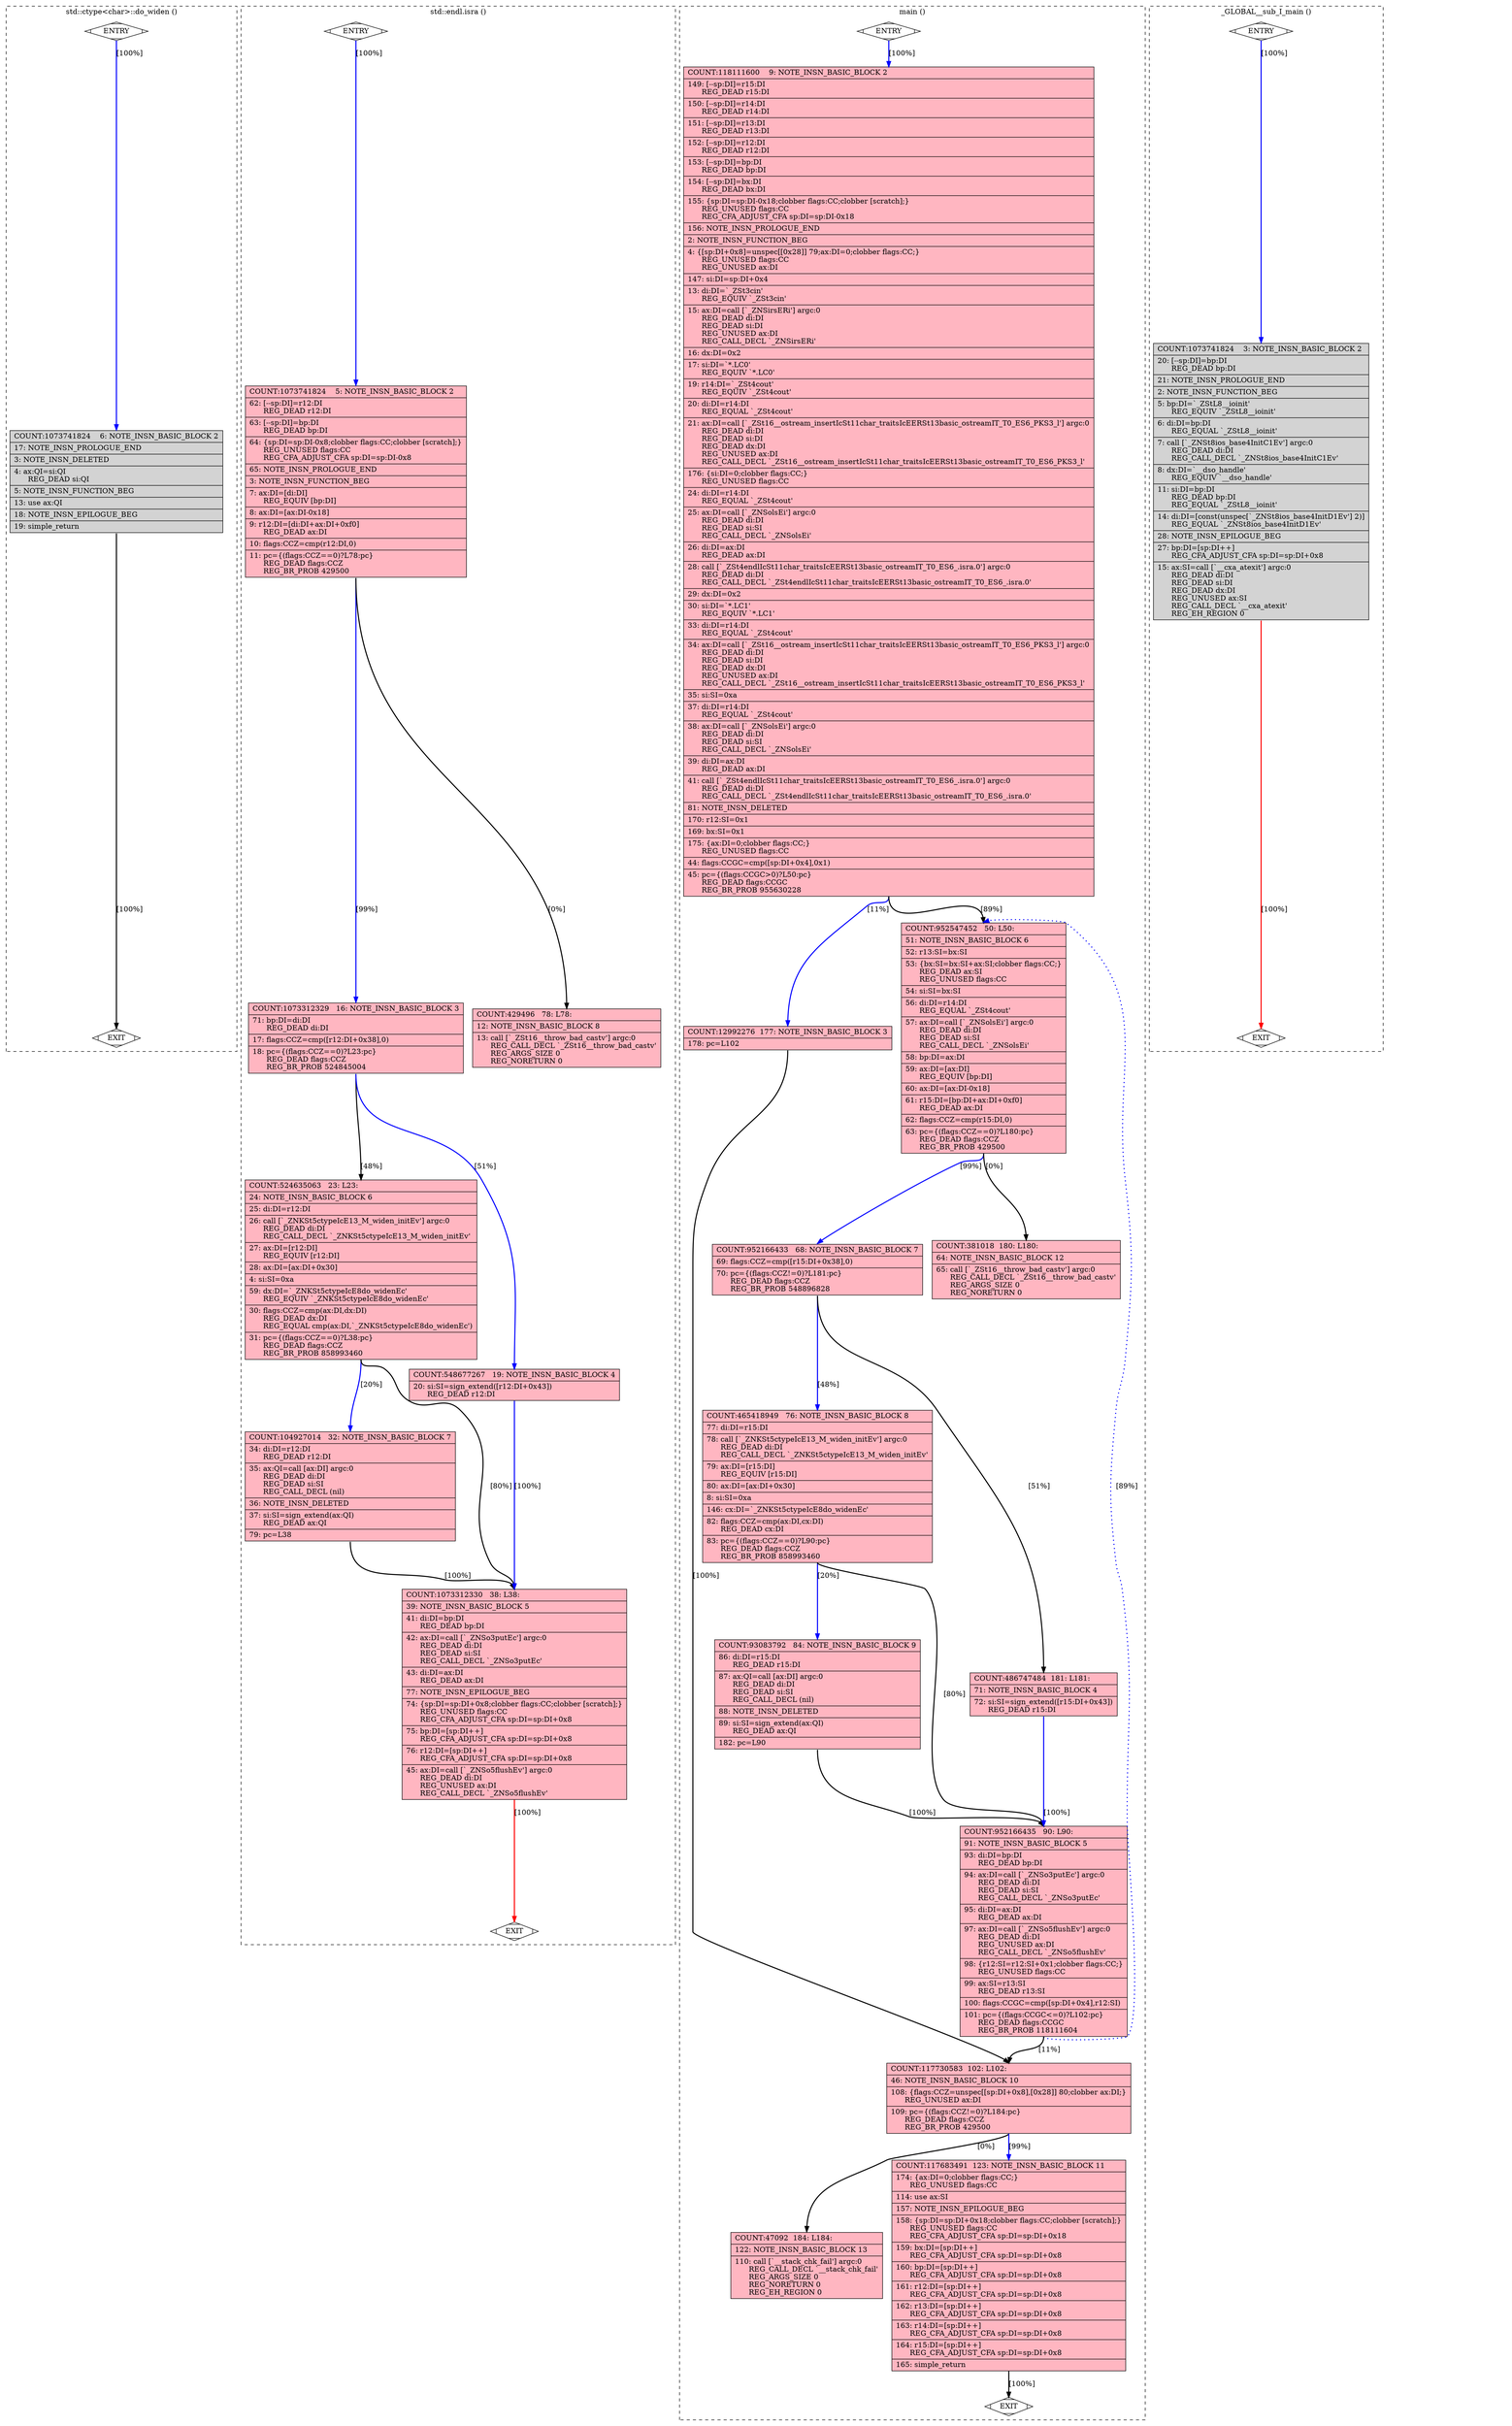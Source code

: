 digraph "a-fib.cpp.313r.bbro" {
overlap=false;
subgraph "cluster_std::ctype<char>::do_widen" {
	style="dashed";
	color="black";
	label="std::ctype<char>::do_widen ()";
	fn_1565_basic_block_0 [shape=Mdiamond,style=filled,fillcolor=white,label="ENTRY"];

	fn_1565_basic_block_2 [shape=record,style=filled,fillcolor=lightgrey,label="{COUNT:1073741824\ \ \ \ 6:\ NOTE_INSN_BASIC_BLOCK\ 2\l\
|\ \ \ 17:\ NOTE_INSN_PROLOGUE_END\l\
|\ \ \ \ 3:\ NOTE_INSN_DELETED\l\
|\ \ \ \ 4:\ ax:QI=si:QI\l\
\ \ \ \ \ \ REG_DEAD\ si:QI\l\
|\ \ \ \ 5:\ NOTE_INSN_FUNCTION_BEG\l\
|\ \ \ 13:\ use\ ax:QI\l\
|\ \ \ 18:\ NOTE_INSN_EPILOGUE_BEG\l\
|\ \ \ 19:\ simple_return\l\
}"];

	fn_1565_basic_block_1 [shape=Mdiamond,style=filled,fillcolor=white,label="EXIT"];

	fn_1565_basic_block_0:s -> fn_1565_basic_block_2:n [style="solid,bold",color=blue,weight=100,constraint=true,label="[100%]"];
	fn_1565_basic_block_2:s -> fn_1565_basic_block_1:n [style="solid,bold",color=black,weight=10,constraint=true,label="[100%]"];
	fn_1565_basic_block_0:s -> fn_1565_basic_block_1:n [style="invis",constraint=true];
}
subgraph "cluster_std::endl.isra" {
	style="dashed";
	color="black";
	label="std::endl.isra ()";
	fn_2306_basic_block_0 [shape=Mdiamond,style=filled,fillcolor=white,label="ENTRY"];

	fn_2306_basic_block_2 [shape=record,style=filled,fillcolor=lightpink,label="{COUNT:1073741824\ \ \ \ 5:\ NOTE_INSN_BASIC_BLOCK\ 2\l\
|\ \ \ 62:\ [--sp:DI]=r12:DI\l\
\ \ \ \ \ \ REG_DEAD\ r12:DI\l\
|\ \ \ 63:\ [--sp:DI]=bp:DI\l\
\ \ \ \ \ \ REG_DEAD\ bp:DI\l\
|\ \ \ 64:\ \{sp:DI=sp:DI-0x8;clobber\ flags:CC;clobber\ [scratch];\}\l\
\ \ \ \ \ \ REG_UNUSED\ flags:CC\l\
\ \ \ \ \ \ REG_CFA_ADJUST_CFA\ sp:DI=sp:DI-0x8\l\
|\ \ \ 65:\ NOTE_INSN_PROLOGUE_END\l\
|\ \ \ \ 3:\ NOTE_INSN_FUNCTION_BEG\l\
|\ \ \ \ 7:\ ax:DI=[di:DI]\l\
\ \ \ \ \ \ REG_EQUIV\ [bp:DI]\l\
|\ \ \ \ 8:\ ax:DI=[ax:DI-0x18]\l\
|\ \ \ \ 9:\ r12:DI=[di:DI+ax:DI+0xf0]\l\
\ \ \ \ \ \ REG_DEAD\ ax:DI\l\
|\ \ \ 10:\ flags:CCZ=cmp(r12:DI,0)\l\
|\ \ \ 11:\ pc=\{(flags:CCZ==0)?L78:pc\}\l\
\ \ \ \ \ \ REG_DEAD\ flags:CCZ\l\
\ \ \ \ \ \ REG_BR_PROB\ 429500\l\
}"];

	fn_2306_basic_block_3 [shape=record,style=filled,fillcolor=lightpink,label="{COUNT:1073312329\ \ \ 16:\ NOTE_INSN_BASIC_BLOCK\ 3\l\
|\ \ \ 71:\ bp:DI=di:DI\l\
\ \ \ \ \ \ REG_DEAD\ di:DI\l\
|\ \ \ 17:\ flags:CCZ=cmp([r12:DI+0x38],0)\l\
|\ \ \ 18:\ pc=\{(flags:CCZ==0)?L23:pc\}\l\
\ \ \ \ \ \ REG_DEAD\ flags:CCZ\l\
\ \ \ \ \ \ REG_BR_PROB\ 524845004\l\
}"];

	fn_2306_basic_block_6 [shape=record,style=filled,fillcolor=lightpink,label="{COUNT:524635063\ \ \ 23:\ L23:\l\
|\ \ \ 24:\ NOTE_INSN_BASIC_BLOCK\ 6\l\
|\ \ \ 25:\ di:DI=r12:DI\l\
|\ \ \ 26:\ call\ [`_ZNKSt5ctypeIcE13_M_widen_initEv']\ argc:0\l\
\ \ \ \ \ \ REG_DEAD\ di:DI\l\
\ \ \ \ \ \ REG_CALL_DECL\ `_ZNKSt5ctypeIcE13_M_widen_initEv'\l\
|\ \ \ 27:\ ax:DI=[r12:DI]\l\
\ \ \ \ \ \ REG_EQUIV\ [r12:DI]\l\
|\ \ \ 28:\ ax:DI=[ax:DI+0x30]\l\
|\ \ \ \ 4:\ si:SI=0xa\l\
|\ \ \ 59:\ dx:DI=`_ZNKSt5ctypeIcE8do_widenEc'\l\
\ \ \ \ \ \ REG_EQUIV\ `_ZNKSt5ctypeIcE8do_widenEc'\l\
|\ \ \ 30:\ flags:CCZ=cmp(ax:DI,dx:DI)\l\
\ \ \ \ \ \ REG_DEAD\ dx:DI\l\
\ \ \ \ \ \ REG_EQUAL\ cmp(ax:DI,`_ZNKSt5ctypeIcE8do_widenEc')\l\
|\ \ \ 31:\ pc=\{(flags:CCZ==0)?L38:pc\}\l\
\ \ \ \ \ \ REG_DEAD\ flags:CCZ\l\
\ \ \ \ \ \ REG_BR_PROB\ 858993460\l\
}"];

	fn_2306_basic_block_7 [shape=record,style=filled,fillcolor=lightpink,label="{COUNT:104927014\ \ \ 32:\ NOTE_INSN_BASIC_BLOCK\ 7\l\
|\ \ \ 34:\ di:DI=r12:DI\l\
\ \ \ \ \ \ REG_DEAD\ r12:DI\l\
|\ \ \ 35:\ ax:QI=call\ [ax:DI]\ argc:0\l\
\ \ \ \ \ \ REG_DEAD\ di:DI\l\
\ \ \ \ \ \ REG_DEAD\ si:SI\l\
\ \ \ \ \ \ REG_CALL_DECL\ (nil)\l\
|\ \ \ 36:\ NOTE_INSN_DELETED\l\
|\ \ \ 37:\ si:SI=sign_extend(ax:QI)\l\
\ \ \ \ \ \ REG_DEAD\ ax:QI\l\
|\ \ \ 79:\ pc=L38\l\
}"];

	fn_2306_basic_block_4 [shape=record,style=filled,fillcolor=lightpink,label="{COUNT:548677267\ \ \ 19:\ NOTE_INSN_BASIC_BLOCK\ 4\l\
|\ \ \ 20:\ si:SI=sign_extend([r12:DI+0x43])\l\
\ \ \ \ \ \ REG_DEAD\ r12:DI\l\
}"];

	fn_2306_basic_block_5 [shape=record,style=filled,fillcolor=lightpink,label="{COUNT:1073312330\ \ \ 38:\ L38:\l\
|\ \ \ 39:\ NOTE_INSN_BASIC_BLOCK\ 5\l\
|\ \ \ 41:\ di:DI=bp:DI\l\
\ \ \ \ \ \ REG_DEAD\ bp:DI\l\
|\ \ \ 42:\ ax:DI=call\ [`_ZNSo3putEc']\ argc:0\l\
\ \ \ \ \ \ REG_DEAD\ di:DI\l\
\ \ \ \ \ \ REG_DEAD\ si:SI\l\
\ \ \ \ \ \ REG_CALL_DECL\ `_ZNSo3putEc'\l\
|\ \ \ 43:\ di:DI=ax:DI\l\
\ \ \ \ \ \ REG_DEAD\ ax:DI\l\
|\ \ \ 77:\ NOTE_INSN_EPILOGUE_BEG\l\
|\ \ \ 74:\ \{sp:DI=sp:DI+0x8;clobber\ flags:CC;clobber\ [scratch];\}\l\
\ \ \ \ \ \ REG_UNUSED\ flags:CC\l\
\ \ \ \ \ \ REG_CFA_ADJUST_CFA\ sp:DI=sp:DI+0x8\l\
|\ \ \ 75:\ bp:DI=[sp:DI++]\l\
\ \ \ \ \ \ REG_CFA_ADJUST_CFA\ sp:DI=sp:DI+0x8\l\
|\ \ \ 76:\ r12:DI=[sp:DI++]\l\
\ \ \ \ \ \ REG_CFA_ADJUST_CFA\ sp:DI=sp:DI+0x8\l\
|\ \ \ 45:\ ax:DI=call\ [`_ZNSo5flushEv']\ argc:0\l\
\ \ \ \ \ \ REG_DEAD\ di:DI\l\
\ \ \ \ \ \ REG_UNUSED\ ax:DI\l\
\ \ \ \ \ \ REG_CALL_DECL\ `_ZNSo5flushEv'\l\
}"];

	fn_2306_basic_block_8 [shape=record,style=filled,fillcolor=lightpink,label="{COUNT:429496\ \ \ 78:\ L78:\l\
|\ \ \ 12:\ NOTE_INSN_BASIC_BLOCK\ 8\l\
|\ \ \ 13:\ call\ [`_ZSt16__throw_bad_castv']\ argc:0\l\
\ \ \ \ \ \ REG_CALL_DECL\ `_ZSt16__throw_bad_castv'\l\
\ \ \ \ \ \ REG_ARGS_SIZE\ 0\l\
\ \ \ \ \ \ REG_NORETURN\ 0\l\
}"];

	fn_2306_basic_block_1 [shape=Mdiamond,style=filled,fillcolor=white,label="EXIT"];

	fn_2306_basic_block_0:s -> fn_2306_basic_block_2:n [style="solid,bold",color=blue,weight=100,constraint=true,label="[100%]"];
	fn_2306_basic_block_2:s -> fn_2306_basic_block_8:n [style="solid,bold",color=black,weight=10,constraint=true,label="[0%]"];
	fn_2306_basic_block_2:s -> fn_2306_basic_block_3:n [style="solid,bold",color=blue,weight=100,constraint=true,label="[99%]"];
	fn_2306_basic_block_3:s -> fn_2306_basic_block_4:n [style="solid,bold",color=blue,weight=100,constraint=true,label="[51%]"];
	fn_2306_basic_block_3:s -> fn_2306_basic_block_6:n [style="solid,bold",color=black,weight=10,constraint=true,label="[48%]"];
	fn_2306_basic_block_4:s -> fn_2306_basic_block_5:n [style="solid,bold",color=blue,weight=100,constraint=true,label="[100%]"];
	fn_2306_basic_block_5:s -> fn_2306_basic_block_1:n [style="solid,bold",color=red,weight=10,constraint=true,label="[100%]"];
	fn_2306_basic_block_6:s -> fn_2306_basic_block_5:n [style="solid,bold",color=black,weight=10,constraint=true,label="[80%]"];
	fn_2306_basic_block_6:s -> fn_2306_basic_block_7:n [style="solid,bold",color=blue,weight=100,constraint=true,label="[20%]"];
	fn_2306_basic_block_7:s -> fn_2306_basic_block_5:n [style="solid,bold",color=black,weight=10,constraint=true,label="[100%]"];
	fn_2306_basic_block_0:s -> fn_2306_basic_block_1:n [style="invis",constraint=true];
}
subgraph "cluster_main" {
	style="dashed";
	color="black";
	label="main ()";
	fn_1812_basic_block_0 [shape=Mdiamond,style=filled,fillcolor=white,label="ENTRY"];

	fn_1812_basic_block_2 [shape=record,style=filled,fillcolor=lightpink,label="{COUNT:118111600\ \ \ \ 9:\ NOTE_INSN_BASIC_BLOCK\ 2\l\
|\ \ 149:\ [--sp:DI]=r15:DI\l\
\ \ \ \ \ \ REG_DEAD\ r15:DI\l\
|\ \ 150:\ [--sp:DI]=r14:DI\l\
\ \ \ \ \ \ REG_DEAD\ r14:DI\l\
|\ \ 151:\ [--sp:DI]=r13:DI\l\
\ \ \ \ \ \ REG_DEAD\ r13:DI\l\
|\ \ 152:\ [--sp:DI]=r12:DI\l\
\ \ \ \ \ \ REG_DEAD\ r12:DI\l\
|\ \ 153:\ [--sp:DI]=bp:DI\l\
\ \ \ \ \ \ REG_DEAD\ bp:DI\l\
|\ \ 154:\ [--sp:DI]=bx:DI\l\
\ \ \ \ \ \ REG_DEAD\ bx:DI\l\
|\ \ 155:\ \{sp:DI=sp:DI-0x18;clobber\ flags:CC;clobber\ [scratch];\}\l\
\ \ \ \ \ \ REG_UNUSED\ flags:CC\l\
\ \ \ \ \ \ REG_CFA_ADJUST_CFA\ sp:DI=sp:DI-0x18\l\
|\ \ 156:\ NOTE_INSN_PROLOGUE_END\l\
|\ \ \ \ 2:\ NOTE_INSN_FUNCTION_BEG\l\
|\ \ \ \ 4:\ \{[sp:DI+0x8]=unspec[[0x28]]\ 79;ax:DI=0;clobber\ flags:CC;\}\l\
\ \ \ \ \ \ REG_UNUSED\ flags:CC\l\
\ \ \ \ \ \ REG_UNUSED\ ax:DI\l\
|\ \ 147:\ si:DI=sp:DI+0x4\l\
|\ \ \ 13:\ di:DI=`_ZSt3cin'\l\
\ \ \ \ \ \ REG_EQUIV\ `_ZSt3cin'\l\
|\ \ \ 15:\ ax:DI=call\ [`_ZNSirsERi']\ argc:0\l\
\ \ \ \ \ \ REG_DEAD\ di:DI\l\
\ \ \ \ \ \ REG_DEAD\ si:DI\l\
\ \ \ \ \ \ REG_UNUSED\ ax:DI\l\
\ \ \ \ \ \ REG_CALL_DECL\ `_ZNSirsERi'\l\
|\ \ \ 16:\ dx:DI=0x2\l\
|\ \ \ 17:\ si:DI=`*.LC0'\l\
\ \ \ \ \ \ REG_EQUIV\ `*.LC0'\l\
|\ \ \ 19:\ r14:DI=`_ZSt4cout'\l\
\ \ \ \ \ \ REG_EQUIV\ `_ZSt4cout'\l\
|\ \ \ 20:\ di:DI=r14:DI\l\
\ \ \ \ \ \ REG_EQUAL\ `_ZSt4cout'\l\
|\ \ \ 21:\ ax:DI=call\ [`_ZSt16__ostream_insertIcSt11char_traitsIcEERSt13basic_ostreamIT_T0_ES6_PKS3_l']\ argc:0\l\
\ \ \ \ \ \ REG_DEAD\ di:DI\l\
\ \ \ \ \ \ REG_DEAD\ si:DI\l\
\ \ \ \ \ \ REG_DEAD\ dx:DI\l\
\ \ \ \ \ \ REG_UNUSED\ ax:DI\l\
\ \ \ \ \ \ REG_CALL_DECL\ `_ZSt16__ostream_insertIcSt11char_traitsIcEERSt13basic_ostreamIT_T0_ES6_PKS3_l'\l\
|\ \ 176:\ \{si:DI=0;clobber\ flags:CC;\}\l\
\ \ \ \ \ \ REG_UNUSED\ flags:CC\l\
|\ \ \ 24:\ di:DI=r14:DI\l\
\ \ \ \ \ \ REG_EQUAL\ `_ZSt4cout'\l\
|\ \ \ 25:\ ax:DI=call\ [`_ZNSolsEi']\ argc:0\l\
\ \ \ \ \ \ REG_DEAD\ di:DI\l\
\ \ \ \ \ \ REG_DEAD\ si:SI\l\
\ \ \ \ \ \ REG_CALL_DECL\ `_ZNSolsEi'\l\
|\ \ \ 26:\ di:DI=ax:DI\l\
\ \ \ \ \ \ REG_DEAD\ ax:DI\l\
|\ \ \ 28:\ call\ [`_ZSt4endlIcSt11char_traitsIcEERSt13basic_ostreamIT_T0_ES6_.isra.0']\ argc:0\l\
\ \ \ \ \ \ REG_DEAD\ di:DI\l\
\ \ \ \ \ \ REG_CALL_DECL\ `_ZSt4endlIcSt11char_traitsIcEERSt13basic_ostreamIT_T0_ES6_.isra.0'\l\
|\ \ \ 29:\ dx:DI=0x2\l\
|\ \ \ 30:\ si:DI=`*.LC1'\l\
\ \ \ \ \ \ REG_EQUIV\ `*.LC1'\l\
|\ \ \ 33:\ di:DI=r14:DI\l\
\ \ \ \ \ \ REG_EQUAL\ `_ZSt4cout'\l\
|\ \ \ 34:\ ax:DI=call\ [`_ZSt16__ostream_insertIcSt11char_traitsIcEERSt13basic_ostreamIT_T0_ES6_PKS3_l']\ argc:0\l\
\ \ \ \ \ \ REG_DEAD\ di:DI\l\
\ \ \ \ \ \ REG_DEAD\ si:DI\l\
\ \ \ \ \ \ REG_DEAD\ dx:DI\l\
\ \ \ \ \ \ REG_UNUSED\ ax:DI\l\
\ \ \ \ \ \ REG_CALL_DECL\ `_ZSt16__ostream_insertIcSt11char_traitsIcEERSt13basic_ostreamIT_T0_ES6_PKS3_l'\l\
|\ \ \ 35:\ si:SI=0xa\l\
|\ \ \ 37:\ di:DI=r14:DI\l\
\ \ \ \ \ \ REG_EQUAL\ `_ZSt4cout'\l\
|\ \ \ 38:\ ax:DI=call\ [`_ZNSolsEi']\ argc:0\l\
\ \ \ \ \ \ REG_DEAD\ di:DI\l\
\ \ \ \ \ \ REG_DEAD\ si:SI\l\
\ \ \ \ \ \ REG_CALL_DECL\ `_ZNSolsEi'\l\
|\ \ \ 39:\ di:DI=ax:DI\l\
\ \ \ \ \ \ REG_DEAD\ ax:DI\l\
|\ \ \ 41:\ call\ [`_ZSt4endlIcSt11char_traitsIcEERSt13basic_ostreamIT_T0_ES6_.isra.0']\ argc:0\l\
\ \ \ \ \ \ REG_DEAD\ di:DI\l\
\ \ \ \ \ \ REG_CALL_DECL\ `_ZSt4endlIcSt11char_traitsIcEERSt13basic_ostreamIT_T0_ES6_.isra.0'\l\
|\ \ \ 81:\ NOTE_INSN_DELETED\l\
|\ \ 170:\ r12:SI=0x1\l\
|\ \ 169:\ bx:SI=0x1\l\
|\ \ 175:\ \{ax:DI=0;clobber\ flags:CC;\}\l\
\ \ \ \ \ \ REG_UNUSED\ flags:CC\l\
|\ \ \ 44:\ flags:CCGC=cmp([sp:DI+0x4],0x1)\l\
|\ \ \ 45:\ pc=\{(flags:CCGC\>0)?L50:pc\}\l\
\ \ \ \ \ \ REG_DEAD\ flags:CCGC\l\
\ \ \ \ \ \ REG_BR_PROB\ 955630228\l\
}"];

	fn_1812_basic_block_3 [shape=record,style=filled,fillcolor=lightpink,label="{COUNT:12992276\ \ 177:\ NOTE_INSN_BASIC_BLOCK\ 3\l\
|\ \ 178:\ pc=L102\l\
}"];

	fn_1812_basic_block_6 [shape=record,style=filled,fillcolor=lightpink,label="{COUNT:952547452\ \ \ 50:\ L50:\l\
|\ \ \ 51:\ NOTE_INSN_BASIC_BLOCK\ 6\l\
|\ \ \ 52:\ r13:SI=bx:SI\l\
|\ \ \ 53:\ \{bx:SI=bx:SI+ax:SI;clobber\ flags:CC;\}\l\
\ \ \ \ \ \ REG_DEAD\ ax:SI\l\
\ \ \ \ \ \ REG_UNUSED\ flags:CC\l\
|\ \ \ 54:\ si:SI=bx:SI\l\
|\ \ \ 56:\ di:DI=r14:DI\l\
\ \ \ \ \ \ REG_EQUAL\ `_ZSt4cout'\l\
|\ \ \ 57:\ ax:DI=call\ [`_ZNSolsEi']\ argc:0\l\
\ \ \ \ \ \ REG_DEAD\ di:DI\l\
\ \ \ \ \ \ REG_DEAD\ si:SI\l\
\ \ \ \ \ \ REG_CALL_DECL\ `_ZNSolsEi'\l\
|\ \ \ 58:\ bp:DI=ax:DI\l\
|\ \ \ 59:\ ax:DI=[ax:DI]\l\
\ \ \ \ \ \ REG_EQUIV\ [bp:DI]\l\
|\ \ \ 60:\ ax:DI=[ax:DI-0x18]\l\
|\ \ \ 61:\ r15:DI=[bp:DI+ax:DI+0xf0]\l\
\ \ \ \ \ \ REG_DEAD\ ax:DI\l\
|\ \ \ 62:\ flags:CCZ=cmp(r15:DI,0)\l\
|\ \ \ 63:\ pc=\{(flags:CCZ==0)?L180:pc\}\l\
\ \ \ \ \ \ REG_DEAD\ flags:CCZ\l\
\ \ \ \ \ \ REG_BR_PROB\ 429500\l\
}"];

	fn_1812_basic_block_7 [shape=record,style=filled,fillcolor=lightpink,label="{COUNT:952166433\ \ \ 68:\ NOTE_INSN_BASIC_BLOCK\ 7\l\
|\ \ \ 69:\ flags:CCZ=cmp([r15:DI+0x38],0)\l\
|\ \ \ 70:\ pc=\{(flags:CCZ!=0)?L181:pc\}\l\
\ \ \ \ \ \ REG_DEAD\ flags:CCZ\l\
\ \ \ \ \ \ REG_BR_PROB\ 548896828\l\
}"];

	fn_1812_basic_block_8 [shape=record,style=filled,fillcolor=lightpink,label="{COUNT:465418949\ \ \ 76:\ NOTE_INSN_BASIC_BLOCK\ 8\l\
|\ \ \ 77:\ di:DI=r15:DI\l\
|\ \ \ 78:\ call\ [`_ZNKSt5ctypeIcE13_M_widen_initEv']\ argc:0\l\
\ \ \ \ \ \ REG_DEAD\ di:DI\l\
\ \ \ \ \ \ REG_CALL_DECL\ `_ZNKSt5ctypeIcE13_M_widen_initEv'\l\
|\ \ \ 79:\ ax:DI=[r15:DI]\l\
\ \ \ \ \ \ REG_EQUIV\ [r15:DI]\l\
|\ \ \ 80:\ ax:DI=[ax:DI+0x30]\l\
|\ \ \ \ 8:\ si:SI=0xa\l\
|\ \ 146:\ cx:DI=`_ZNKSt5ctypeIcE8do_widenEc'\l\
|\ \ \ 82:\ flags:CCZ=cmp(ax:DI,cx:DI)\l\
\ \ \ \ \ \ REG_DEAD\ cx:DI\l\
|\ \ \ 83:\ pc=\{(flags:CCZ==0)?L90:pc\}\l\
\ \ \ \ \ \ REG_DEAD\ flags:CCZ\l\
\ \ \ \ \ \ REG_BR_PROB\ 858993460\l\
}"];

	fn_1812_basic_block_9 [shape=record,style=filled,fillcolor=lightpink,label="{COUNT:93083792\ \ \ 84:\ NOTE_INSN_BASIC_BLOCK\ 9\l\
|\ \ \ 86:\ di:DI=r15:DI\l\
\ \ \ \ \ \ REG_DEAD\ r15:DI\l\
|\ \ \ 87:\ ax:QI=call\ [ax:DI]\ argc:0\l\
\ \ \ \ \ \ REG_DEAD\ di:DI\l\
\ \ \ \ \ \ REG_DEAD\ si:SI\l\
\ \ \ \ \ \ REG_CALL_DECL\ (nil)\l\
|\ \ \ 88:\ NOTE_INSN_DELETED\l\
|\ \ \ 89:\ si:SI=sign_extend(ax:QI)\l\
\ \ \ \ \ \ REG_DEAD\ ax:QI\l\
|\ \ 182:\ pc=L90\l\
}"];

	fn_1812_basic_block_4 [shape=record,style=filled,fillcolor=lightpink,label="{COUNT:486747484\ \ 181:\ L181:\l\
|\ \ \ 71:\ NOTE_INSN_BASIC_BLOCK\ 4\l\
|\ \ \ 72:\ si:SI=sign_extend([r15:DI+0x43])\l\
\ \ \ \ \ \ REG_DEAD\ r15:DI\l\
}"];

	fn_1812_basic_block_5 [shape=record,style=filled,fillcolor=lightpink,label="{COUNT:952166435\ \ \ 90:\ L90:\l\
|\ \ \ 91:\ NOTE_INSN_BASIC_BLOCK\ 5\l\
|\ \ \ 93:\ di:DI=bp:DI\l\
\ \ \ \ \ \ REG_DEAD\ bp:DI\l\
|\ \ \ 94:\ ax:DI=call\ [`_ZNSo3putEc']\ argc:0\l\
\ \ \ \ \ \ REG_DEAD\ di:DI\l\
\ \ \ \ \ \ REG_DEAD\ si:SI\l\
\ \ \ \ \ \ REG_CALL_DECL\ `_ZNSo3putEc'\l\
|\ \ \ 95:\ di:DI=ax:DI\l\
\ \ \ \ \ \ REG_DEAD\ ax:DI\l\
|\ \ \ 97:\ ax:DI=call\ [`_ZNSo5flushEv']\ argc:0\l\
\ \ \ \ \ \ REG_DEAD\ di:DI\l\
\ \ \ \ \ \ REG_UNUSED\ ax:DI\l\
\ \ \ \ \ \ REG_CALL_DECL\ `_ZNSo5flushEv'\l\
|\ \ \ 98:\ \{r12:SI=r12:SI+0x1;clobber\ flags:CC;\}\l\
\ \ \ \ \ \ REG_UNUSED\ flags:CC\l\
|\ \ \ 99:\ ax:SI=r13:SI\l\
\ \ \ \ \ \ REG_DEAD\ r13:SI\l\
|\ \ 100:\ flags:CCGC=cmp([sp:DI+0x4],r12:SI)\l\
|\ \ 101:\ pc=\{(flags:CCGC\<=0)?L102:pc\}\l\
\ \ \ \ \ \ REG_DEAD\ flags:CCGC\l\
\ \ \ \ \ \ REG_BR_PROB\ 118111604\l\
}"];

	fn_1812_basic_block_10 [shape=record,style=filled,fillcolor=lightpink,label="{COUNT:117730583\ \ 102:\ L102:\l\
|\ \ \ 46:\ NOTE_INSN_BASIC_BLOCK\ 10\l\
|\ \ 108:\ \{flags:CCZ=unspec[[sp:DI+0x8],[0x28]]\ 80;clobber\ ax:DI;\}\l\
\ \ \ \ \ \ REG_UNUSED\ ax:DI\l\
|\ \ 109:\ pc=\{(flags:CCZ!=0)?L184:pc\}\l\
\ \ \ \ \ \ REG_DEAD\ flags:CCZ\l\
\ \ \ \ \ \ REG_BR_PROB\ 429500\l\
}"];

	fn_1812_basic_block_13 [shape=record,style=filled,fillcolor=lightpink,label="{COUNT:47092\ \ 184:\ L184:\l\
|\ \ 122:\ NOTE_INSN_BASIC_BLOCK\ 13\l\
|\ \ 110:\ call\ [`__stack_chk_fail']\ argc:0\l\
\ \ \ \ \ \ REG_CALL_DECL\ `__stack_chk_fail'\l\
\ \ \ \ \ \ REG_ARGS_SIZE\ 0\l\
\ \ \ \ \ \ REG_NORETURN\ 0\l\
\ \ \ \ \ \ REG_EH_REGION\ 0\l\
}"];

	fn_1812_basic_block_11 [shape=record,style=filled,fillcolor=lightpink,label="{COUNT:117683491\ \ 123:\ NOTE_INSN_BASIC_BLOCK\ 11\l\
|\ \ 174:\ \{ax:DI=0;clobber\ flags:CC;\}\l\
\ \ \ \ \ \ REG_UNUSED\ flags:CC\l\
|\ \ 114:\ use\ ax:SI\l\
|\ \ 157:\ NOTE_INSN_EPILOGUE_BEG\l\
|\ \ 158:\ \{sp:DI=sp:DI+0x18;clobber\ flags:CC;clobber\ [scratch];\}\l\
\ \ \ \ \ \ REG_UNUSED\ flags:CC\l\
\ \ \ \ \ \ REG_CFA_ADJUST_CFA\ sp:DI=sp:DI+0x18\l\
|\ \ 159:\ bx:DI=[sp:DI++]\l\
\ \ \ \ \ \ REG_CFA_ADJUST_CFA\ sp:DI=sp:DI+0x8\l\
|\ \ 160:\ bp:DI=[sp:DI++]\l\
\ \ \ \ \ \ REG_CFA_ADJUST_CFA\ sp:DI=sp:DI+0x8\l\
|\ \ 161:\ r12:DI=[sp:DI++]\l\
\ \ \ \ \ \ REG_CFA_ADJUST_CFA\ sp:DI=sp:DI+0x8\l\
|\ \ 162:\ r13:DI=[sp:DI++]\l\
\ \ \ \ \ \ REG_CFA_ADJUST_CFA\ sp:DI=sp:DI+0x8\l\
|\ \ 163:\ r14:DI=[sp:DI++]\l\
\ \ \ \ \ \ REG_CFA_ADJUST_CFA\ sp:DI=sp:DI+0x8\l\
|\ \ 164:\ r15:DI=[sp:DI++]\l\
\ \ \ \ \ \ REG_CFA_ADJUST_CFA\ sp:DI=sp:DI+0x8\l\
|\ \ 165:\ simple_return\l\
}"];

	fn_1812_basic_block_12 [shape=record,style=filled,fillcolor=lightpink,label="{COUNT:381018\ \ 180:\ L180:\l\
|\ \ \ 64:\ NOTE_INSN_BASIC_BLOCK\ 12\l\
|\ \ \ 65:\ call\ [`_ZSt16__throw_bad_castv']\ argc:0\l\
\ \ \ \ \ \ REG_CALL_DECL\ `_ZSt16__throw_bad_castv'\l\
\ \ \ \ \ \ REG_ARGS_SIZE\ 0\l\
\ \ \ \ \ \ REG_NORETURN\ 0\l\
}"];

	fn_1812_basic_block_1 [shape=Mdiamond,style=filled,fillcolor=white,label="EXIT"];

	fn_1812_basic_block_0:s -> fn_1812_basic_block_2:n [style="solid,bold",color=blue,weight=100,constraint=true,label="[100%]"];
	fn_1812_basic_block_2:s -> fn_1812_basic_block_6:n [style="solid,bold",color=black,weight=10,constraint=true,label="[89%]"];
	fn_1812_basic_block_2:s -> fn_1812_basic_block_3:n [style="solid,bold",color=blue,weight=100,constraint=true,label="[11%]"];
	fn_1812_basic_block_3:s -> fn_1812_basic_block_10:n [style="solid,bold",color=black,weight=10,constraint=true,label="[100%]"];
	fn_1812_basic_block_4:s -> fn_1812_basic_block_5:n [style="solid,bold",color=blue,weight=100,constraint=true,label="[100%]"];
	fn_1812_basic_block_5:s -> fn_1812_basic_block_6:n [style="dotted,bold",color=blue,weight=10,constraint=false,label="[89%]"];
	fn_1812_basic_block_5:s -> fn_1812_basic_block_10:n [style="solid,bold",color=black,weight=10,constraint=true,label="[11%]"];
	fn_1812_basic_block_6:s -> fn_1812_basic_block_12:n [style="solid,bold",color=black,weight=10,constraint=true,label="[0%]"];
	fn_1812_basic_block_6:s -> fn_1812_basic_block_7:n [style="solid,bold",color=blue,weight=100,constraint=true,label="[99%]"];
	fn_1812_basic_block_7:s -> fn_1812_basic_block_4:n [style="solid,bold",color=black,weight=10,constraint=true,label="[51%]"];
	fn_1812_basic_block_7:s -> fn_1812_basic_block_8:n [style="solid,bold",color=blue,weight=100,constraint=true,label="[48%]"];
	fn_1812_basic_block_8:s -> fn_1812_basic_block_5:n [style="solid,bold",color=black,weight=10,constraint=true,label="[80%]"];
	fn_1812_basic_block_8:s -> fn_1812_basic_block_9:n [style="solid,bold",color=blue,weight=100,constraint=true,label="[20%]"];
	fn_1812_basic_block_9:s -> fn_1812_basic_block_5:n [style="solid,bold",color=black,weight=10,constraint=true,label="[100%]"];
	fn_1812_basic_block_10:s -> fn_1812_basic_block_11:n [style="solid,bold",color=blue,weight=100,constraint=true,label="[99%]"];
	fn_1812_basic_block_10:s -> fn_1812_basic_block_13:n [style="solid,bold",color=black,weight=10,constraint=true,label="[0%]"];
	fn_1812_basic_block_11:s -> fn_1812_basic_block_1:n [style="solid,bold",color=black,weight=10,constraint=true,label="[100%]"];
	fn_1812_basic_block_0:s -> fn_1812_basic_block_1:n [style="invis",constraint=true];
}
subgraph "cluster__GLOBAL__sub_I_main" {
	style="dashed";
	color="black";
	label="_GLOBAL__sub_I_main ()";
	fn_2302_basic_block_0 [shape=Mdiamond,style=filled,fillcolor=white,label="ENTRY"];

	fn_2302_basic_block_2 [shape=record,style=filled,fillcolor=lightgrey,label="{COUNT:1073741824\ \ \ \ 3:\ NOTE_INSN_BASIC_BLOCK\ 2\l\
|\ \ \ 20:\ [--sp:DI]=bp:DI\l\
\ \ \ \ \ \ REG_DEAD\ bp:DI\l\
|\ \ \ 21:\ NOTE_INSN_PROLOGUE_END\l\
|\ \ \ \ 2:\ NOTE_INSN_FUNCTION_BEG\l\
|\ \ \ \ 5:\ bp:DI=`_ZStL8__ioinit'\l\
\ \ \ \ \ \ REG_EQUIV\ `_ZStL8__ioinit'\l\
|\ \ \ \ 6:\ di:DI=bp:DI\l\
\ \ \ \ \ \ REG_EQUAL\ `_ZStL8__ioinit'\l\
|\ \ \ \ 7:\ call\ [`_ZNSt8ios_base4InitC1Ev']\ argc:0\l\
\ \ \ \ \ \ REG_DEAD\ di:DI\l\
\ \ \ \ \ \ REG_CALL_DECL\ `_ZNSt8ios_base4InitC1Ev'\l\
|\ \ \ \ 8:\ dx:DI=`__dso_handle'\l\
\ \ \ \ \ \ REG_EQUIV\ `__dso_handle'\l\
|\ \ \ 11:\ si:DI=bp:DI\l\
\ \ \ \ \ \ REG_DEAD\ bp:DI\l\
\ \ \ \ \ \ REG_EQUAL\ `_ZStL8__ioinit'\l\
|\ \ \ 14:\ di:DI=[const(unspec[`_ZNSt8ios_base4InitD1Ev']\ 2)]\l\
\ \ \ \ \ \ REG_EQUAL\ `_ZNSt8ios_base4InitD1Ev'\l\
|\ \ \ 28:\ NOTE_INSN_EPILOGUE_BEG\l\
|\ \ \ 27:\ bp:DI=[sp:DI++]\l\
\ \ \ \ \ \ REG_CFA_ADJUST_CFA\ sp:DI=sp:DI+0x8\l\
|\ \ \ 15:\ ax:SI=call\ [`__cxa_atexit']\ argc:0\l\
\ \ \ \ \ \ REG_DEAD\ di:DI\l\
\ \ \ \ \ \ REG_DEAD\ si:DI\l\
\ \ \ \ \ \ REG_DEAD\ dx:DI\l\
\ \ \ \ \ \ REG_UNUSED\ ax:SI\l\
\ \ \ \ \ \ REG_CALL_DECL\ `__cxa_atexit'\l\
\ \ \ \ \ \ REG_EH_REGION\ 0\l\
}"];

	fn_2302_basic_block_1 [shape=Mdiamond,style=filled,fillcolor=white,label="EXIT"];

	fn_2302_basic_block_0:s -> fn_2302_basic_block_2:n [style="solid,bold",color=blue,weight=100,constraint=true,label="[100%]"];
	fn_2302_basic_block_2:s -> fn_2302_basic_block_1:n [style="solid,bold",color=red,weight=10,constraint=true,label="[100%]"];
	fn_2302_basic_block_0:s -> fn_2302_basic_block_1:n [style="invis",constraint=true];
}
}
